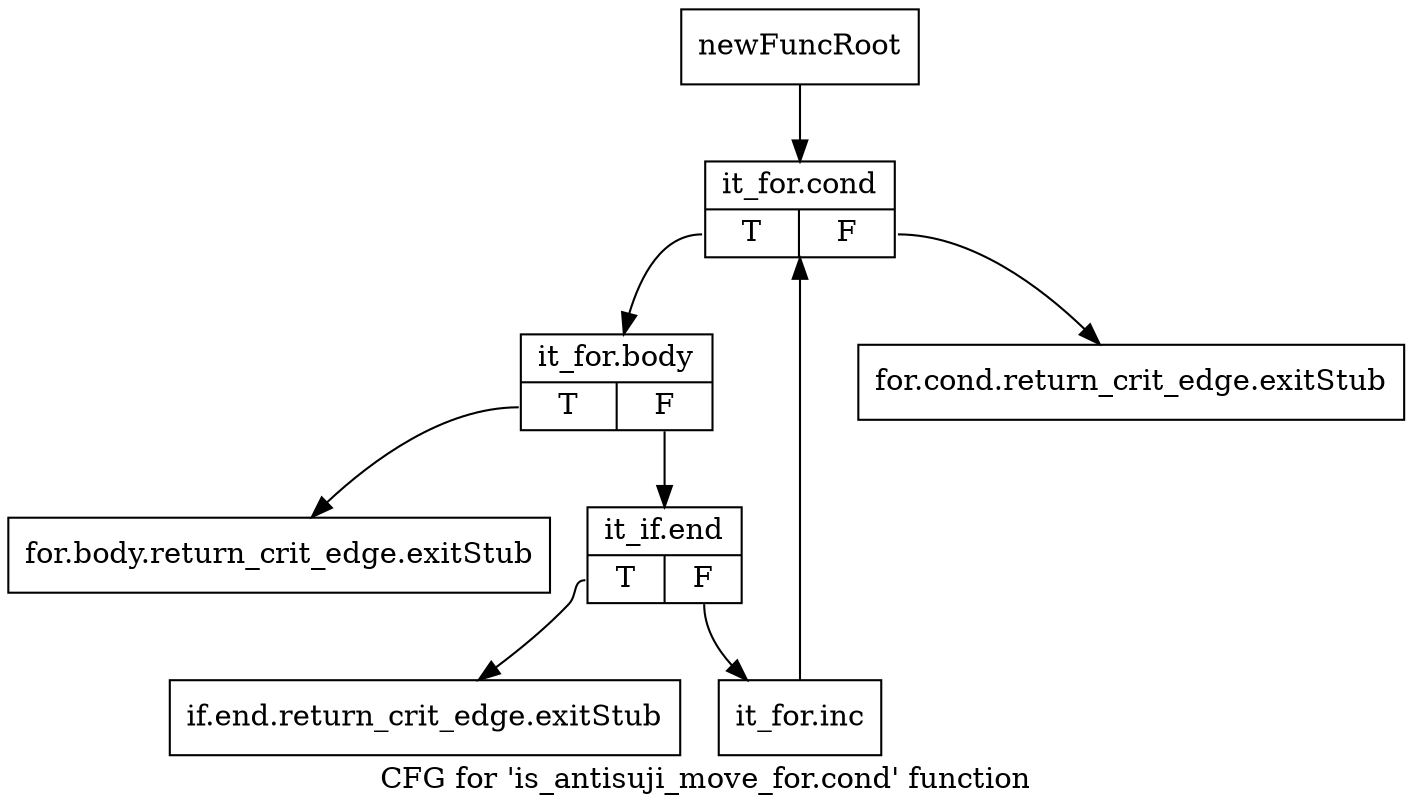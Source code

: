 digraph "CFG for 'is_antisuji_move_for.cond' function" {
	label="CFG for 'is_antisuji_move_for.cond' function";

	Node0x40a6240 [shape=record,label="{newFuncRoot}"];
	Node0x40a6240 -> Node0x40a6380;
	Node0x40a6290 [shape=record,label="{for.cond.return_crit_edge.exitStub}"];
	Node0x40a62e0 [shape=record,label="{for.body.return_crit_edge.exitStub}"];
	Node0x40a6330 [shape=record,label="{if.end.return_crit_edge.exitStub}"];
	Node0x40a6380 [shape=record,label="{it_for.cond|{<s0>T|<s1>F}}"];
	Node0x40a6380:s0 -> Node0x40a63d0;
	Node0x40a6380:s1 -> Node0x40a6290;
	Node0x40a63d0 [shape=record,label="{it_for.body|{<s0>T|<s1>F}}"];
	Node0x40a63d0:s0 -> Node0x40a62e0;
	Node0x40a63d0:s1 -> Node0x40a6420;
	Node0x40a6420 [shape=record,label="{it_if.end|{<s0>T|<s1>F}}"];
	Node0x40a6420:s0 -> Node0x40a6330;
	Node0x40a6420:s1 -> Node0x40a6470;
	Node0x40a6470 [shape=record,label="{it_for.inc}"];
	Node0x40a6470 -> Node0x40a6380;
}
